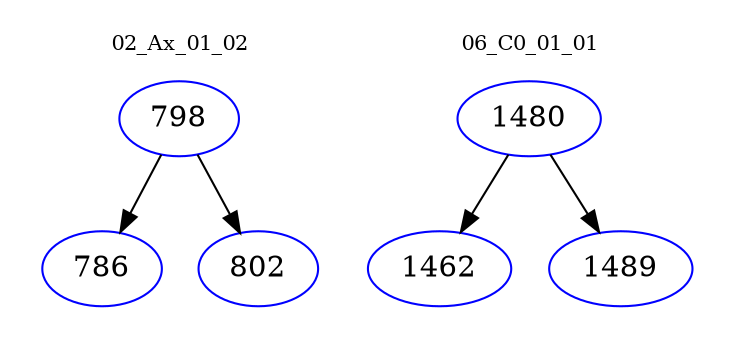digraph{
subgraph cluster_0 {
color = white
label = "02_Ax_01_02";
fontsize=10;
T0_798 [label="798", color="blue"]
T0_798 -> T0_786 [color="black"]
T0_786 [label="786", color="blue"]
T0_798 -> T0_802 [color="black"]
T0_802 [label="802", color="blue"]
}
subgraph cluster_1 {
color = white
label = "06_C0_01_01";
fontsize=10;
T1_1480 [label="1480", color="blue"]
T1_1480 -> T1_1462 [color="black"]
T1_1462 [label="1462", color="blue"]
T1_1480 -> T1_1489 [color="black"]
T1_1489 [label="1489", color="blue"]
}
}
